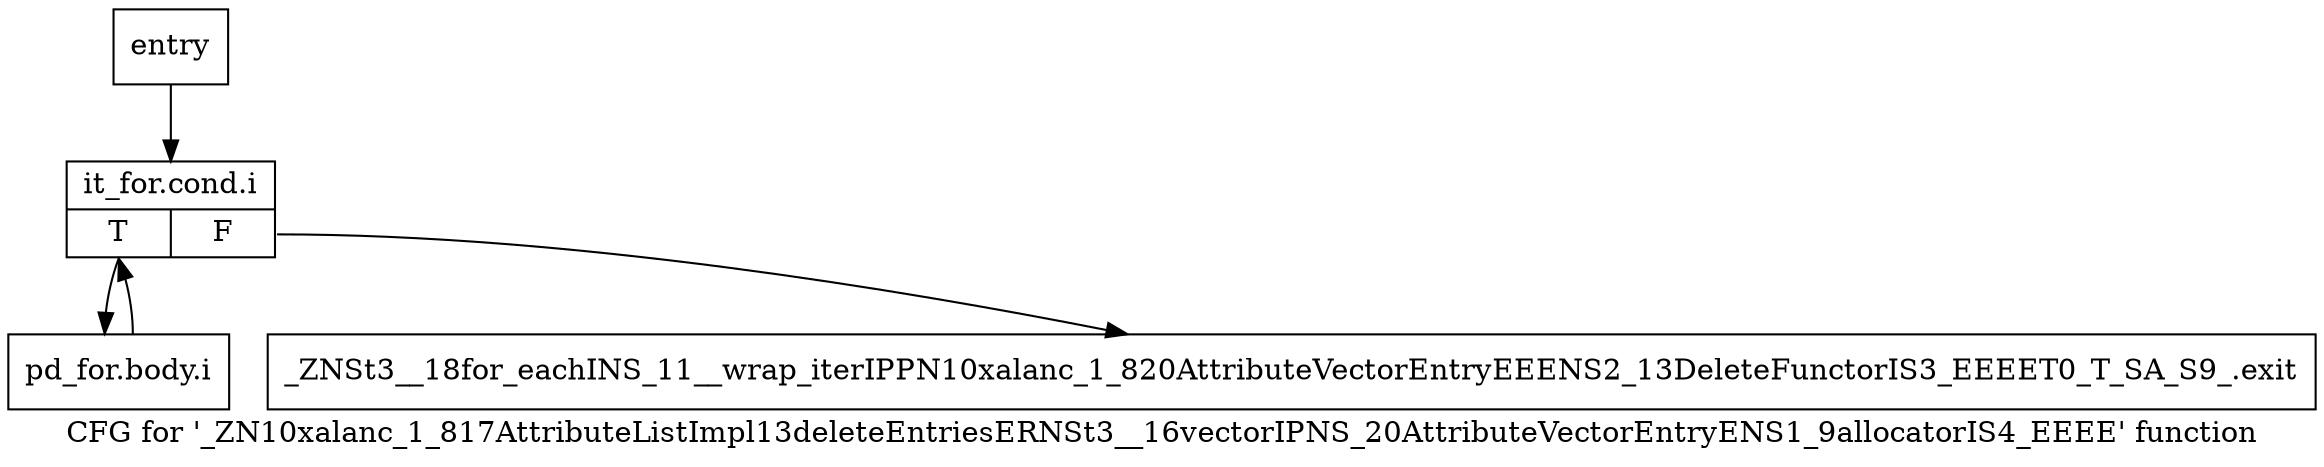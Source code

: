 digraph "CFG for '_ZN10xalanc_1_817AttributeListImpl13deleteEntriesERNSt3__16vectorIPNS_20AttributeVectorEntryENS1_9allocatorIS4_EEEE' function" {
	label="CFG for '_ZN10xalanc_1_817AttributeListImpl13deleteEntriesERNSt3__16vectorIPNS_20AttributeVectorEntryENS1_9allocatorIS4_EEEE' function";

	Node0x5bc8e20 [shape=record,label="{entry}"];
	Node0x5bc8e20 -> Node0x5bc8e70;
	Node0x5bc8e70 [shape=record,label="{it_for.cond.i|{<s0>T|<s1>F}}"];
	Node0x5bc8e70:s0 -> Node0x5bc8ec0;
	Node0x5bc8e70:s1 -> Node0x5bc8f10;
	Node0x5bc8ec0 [shape=record,label="{pd_for.body.i}"];
	Node0x5bc8ec0 -> Node0x5bc8e70;
	Node0x5bc8f10 [shape=record,label="{_ZNSt3__18for_eachINS_11__wrap_iterIPPN10xalanc_1_820AttributeVectorEntryEEENS2_13DeleteFunctorIS3_EEEET0_T_SA_S9_.exit}"];
}
